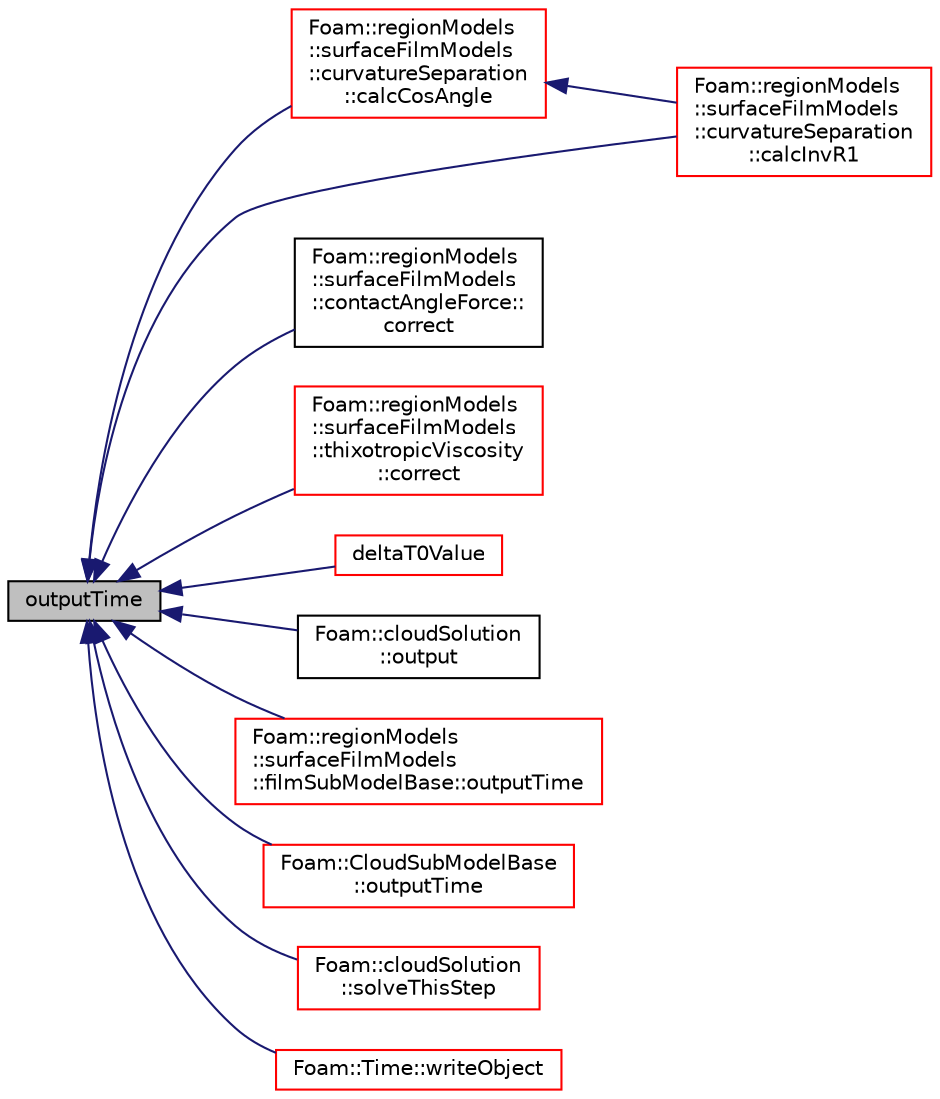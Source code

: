 digraph "outputTime"
{
  bgcolor="transparent";
  edge [fontname="Helvetica",fontsize="10",labelfontname="Helvetica",labelfontsize="10"];
  node [fontname="Helvetica",fontsize="10",shape=record];
  rankdir="LR";
  Node1 [label="outputTime",height=0.2,width=0.4,color="black", fillcolor="grey75", style="filled", fontcolor="black"];
  Node1 -> Node2 [dir="back",color="midnightblue",fontsize="10",style="solid",fontname="Helvetica"];
  Node2 [label="Foam::regionModels\l::surfaceFilmModels\l::curvatureSeparation\l::calcCosAngle",height=0.2,width=0.4,color="red",URL="$a00453.html#a1d6b5a28655335fe9dcdeafcf44d0056",tooltip="Calculate the cosine of the angle between gravity vector and. "];
  Node2 -> Node3 [dir="back",color="midnightblue",fontsize="10",style="solid",fontname="Helvetica"];
  Node3 [label="Foam::regionModels\l::surfaceFilmModels\l::curvatureSeparation\l::calcInvR1",height=0.2,width=0.4,color="red",URL="$a00453.html#aaaccfe656810588bd61cffb6ec295f0e",tooltip="Calculate local (inverse) radius of curvature. "];
  Node1 -> Node3 [dir="back",color="midnightblue",fontsize="10",style="solid",fontname="Helvetica"];
  Node1 -> Node4 [dir="back",color="midnightblue",fontsize="10",style="solid",fontname="Helvetica"];
  Node4 [label="Foam::regionModels\l::surfaceFilmModels\l::contactAngleForce::\lcorrect",height=0.2,width=0.4,color="black",URL="$a00402.html#ae8286cb1594f9b26a1c5291173459307",tooltip="Correct. "];
  Node1 -> Node5 [dir="back",color="midnightblue",fontsize="10",style="solid",fontname="Helvetica"];
  Node5 [label="Foam::regionModels\l::surfaceFilmModels\l::thixotropicViscosity\l::correct",height=0.2,width=0.4,color="red",URL="$a02679.html#a2e639533765b4cde1bd3d0f0c528aa6c",tooltip="Correct. "];
  Node1 -> Node6 [dir="back",color="midnightblue",fontsize="10",style="solid",fontname="Helvetica"];
  Node6 [label="deltaT0Value",height=0.2,width=0.4,color="red",URL="$a02689.html#aa1c3b2fbba79aff20ff144dbc33a684a",tooltip="Return old time step value. "];
  Node1 -> Node7 [dir="back",color="midnightblue",fontsize="10",style="solid",fontname="Helvetica"];
  Node7 [label="Foam::cloudSolution\l::output",height=0.2,width=0.4,color="black",URL="$a00285.html#a3a025ababe2a71df01e8a302232c5fac",tooltip="Returns true if writing this step. "];
  Node1 -> Node8 [dir="back",color="midnightblue",fontsize="10",style="solid",fontname="Helvetica"];
  Node8 [label="Foam::regionModels\l::surfaceFilmModels\l::filmSubModelBase::outputTime",height=0.2,width=0.4,color="red",URL="$a00798.html#a4c739173bf75a87e1b6535c2431f1229",tooltip="Flag to indicate when to write a property. "];
  Node1 -> Node9 [dir="back",color="midnightblue",fontsize="10",style="solid",fontname="Helvetica"];
  Node9 [label="Foam::CloudSubModelBase\l::outputTime",height=0.2,width=0.4,color="red",URL="$a00286.html#a4c739173bf75a87e1b6535c2431f1229",tooltip="Flag to indicate when to write a property. "];
  Node1 -> Node10 [dir="back",color="midnightblue",fontsize="10",style="solid",fontname="Helvetica"];
  Node10 [label="Foam::cloudSolution\l::solveThisStep",height=0.2,width=0.4,color="red",URL="$a00285.html#a9c82ed82576689e624fb185827d90906",tooltip="Returns true if performing a cloud iteration this calc step. "];
  Node1 -> Node11 [dir="back",color="midnightblue",fontsize="10",style="solid",fontname="Helvetica"];
  Node11 [label="Foam::Time::writeObject",height=0.2,width=0.4,color="red",URL="$a02682.html#a25cce2a2cb8ccf489894549d23b116c8",tooltip="Write using given format, version and compression. "];
}
